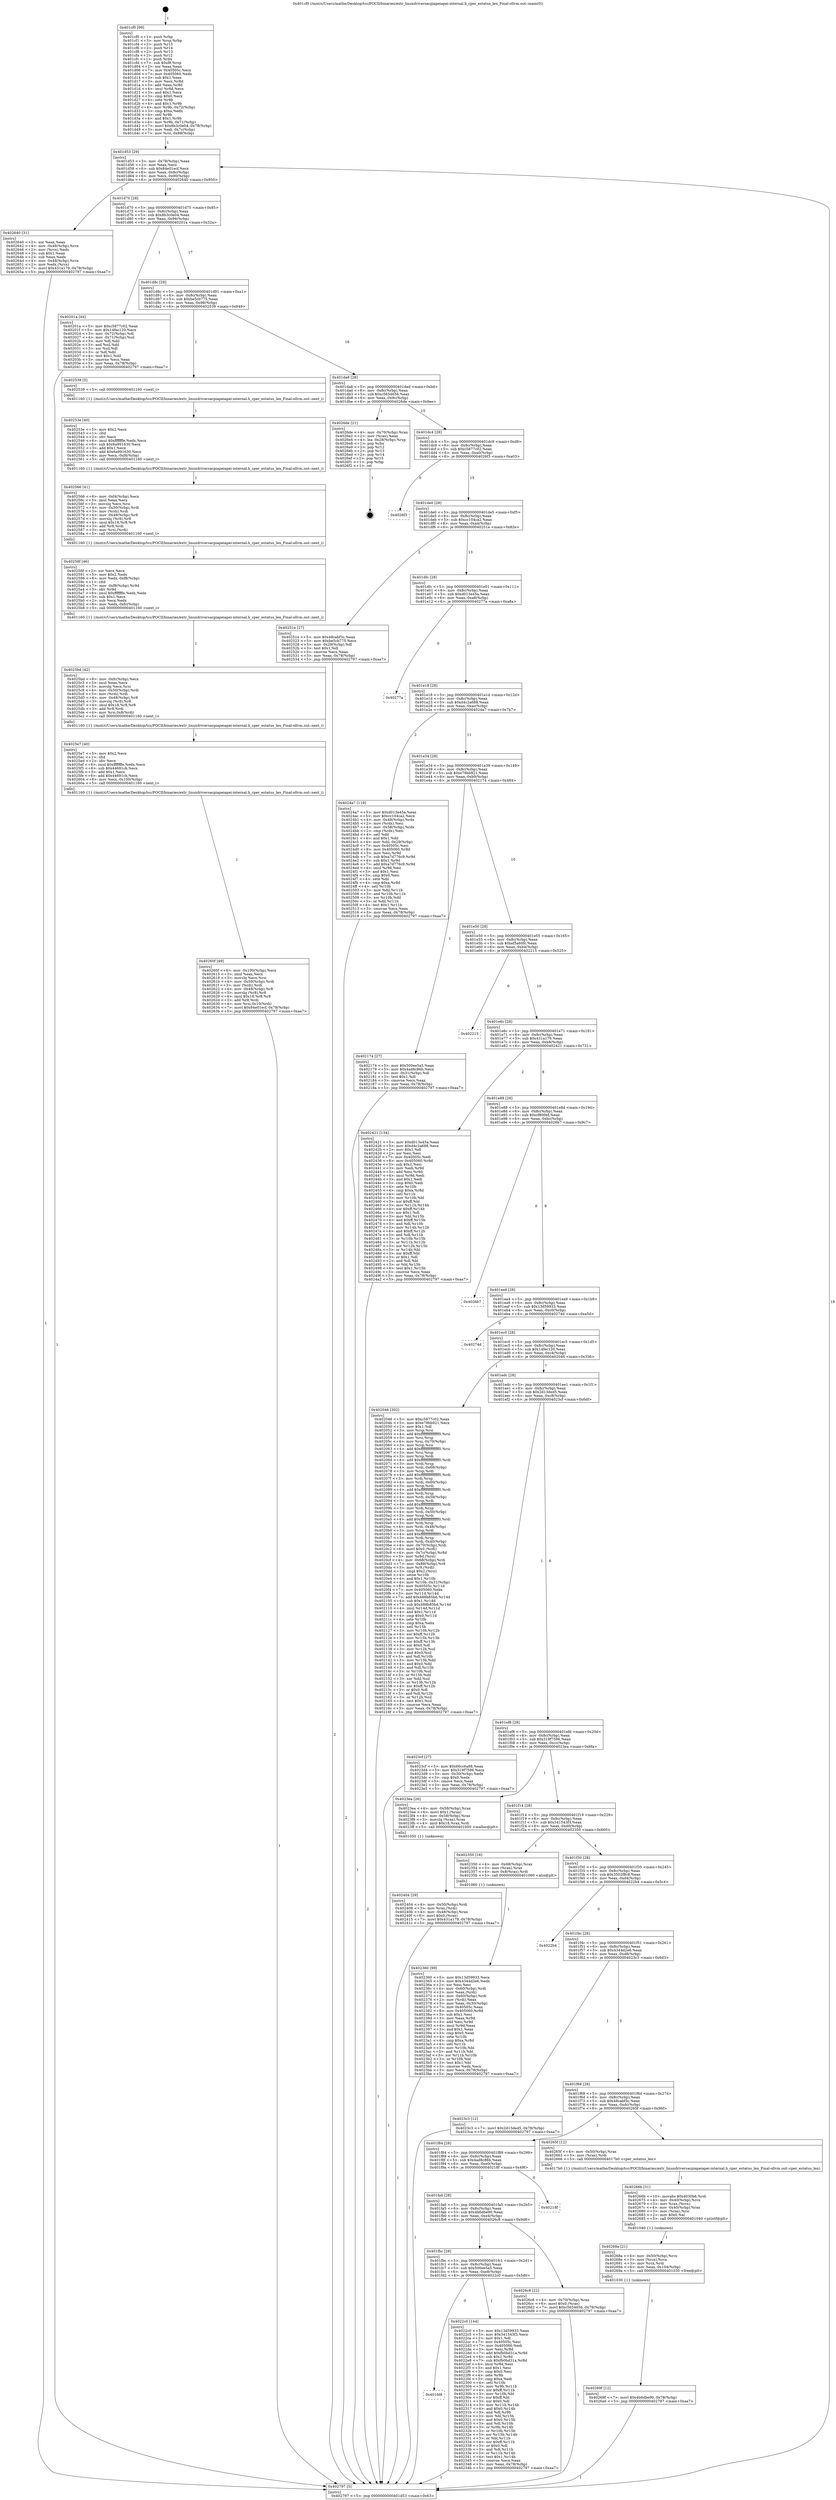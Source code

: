 digraph "0x401cf0" {
  label = "0x401cf0 (/mnt/c/Users/mathe/Desktop/tcc/POCII/binaries/extr_linuxdriversacpiapeiapei-internal.h_cper_estatus_len_Final-ollvm.out::main(0))"
  labelloc = "t"
  node[shape=record]

  Entry [label="",width=0.3,height=0.3,shape=circle,fillcolor=black,style=filled]
  "0x401d53" [label="{
     0x401d53 [29]\l
     | [instrs]\l
     &nbsp;&nbsp;0x401d53 \<+3\>: mov -0x78(%rbp),%eax\l
     &nbsp;&nbsp;0x401d56 \<+2\>: mov %eax,%ecx\l
     &nbsp;&nbsp;0x401d58 \<+6\>: sub $0x84e01ecf,%ecx\l
     &nbsp;&nbsp;0x401d5e \<+6\>: mov %eax,-0x8c(%rbp)\l
     &nbsp;&nbsp;0x401d64 \<+6\>: mov %ecx,-0x90(%rbp)\l
     &nbsp;&nbsp;0x401d6a \<+6\>: je 0000000000402640 \<main+0x950\>\l
  }"]
  "0x402640" [label="{
     0x402640 [31]\l
     | [instrs]\l
     &nbsp;&nbsp;0x402640 \<+2\>: xor %eax,%eax\l
     &nbsp;&nbsp;0x402642 \<+4\>: mov -0x48(%rbp),%rcx\l
     &nbsp;&nbsp;0x402646 \<+2\>: mov (%rcx),%edx\l
     &nbsp;&nbsp;0x402648 \<+3\>: sub $0x1,%eax\l
     &nbsp;&nbsp;0x40264b \<+2\>: sub %eax,%edx\l
     &nbsp;&nbsp;0x40264d \<+4\>: mov -0x48(%rbp),%rcx\l
     &nbsp;&nbsp;0x402651 \<+2\>: mov %edx,(%rcx)\l
     &nbsp;&nbsp;0x402653 \<+7\>: movl $0x431a179,-0x78(%rbp)\l
     &nbsp;&nbsp;0x40265a \<+5\>: jmp 0000000000402797 \<main+0xaa7\>\l
  }"]
  "0x401d70" [label="{
     0x401d70 [28]\l
     | [instrs]\l
     &nbsp;&nbsp;0x401d70 \<+5\>: jmp 0000000000401d75 \<main+0x85\>\l
     &nbsp;&nbsp;0x401d75 \<+6\>: mov -0x8c(%rbp),%eax\l
     &nbsp;&nbsp;0x401d7b \<+5\>: sub $0x8b3c0e04,%eax\l
     &nbsp;&nbsp;0x401d80 \<+6\>: mov %eax,-0x94(%rbp)\l
     &nbsp;&nbsp;0x401d86 \<+6\>: je 000000000040201a \<main+0x32a\>\l
  }"]
  Exit [label="",width=0.3,height=0.3,shape=circle,fillcolor=black,style=filled,peripheries=2]
  "0x40201a" [label="{
     0x40201a [44]\l
     | [instrs]\l
     &nbsp;&nbsp;0x40201a \<+5\>: mov $0xc5877c02,%eax\l
     &nbsp;&nbsp;0x40201f \<+5\>: mov $0x14fec120,%ecx\l
     &nbsp;&nbsp;0x402024 \<+3\>: mov -0x72(%rbp),%dl\l
     &nbsp;&nbsp;0x402027 \<+4\>: mov -0x71(%rbp),%sil\l
     &nbsp;&nbsp;0x40202b \<+3\>: mov %dl,%dil\l
     &nbsp;&nbsp;0x40202e \<+3\>: and %sil,%dil\l
     &nbsp;&nbsp;0x402031 \<+3\>: xor %sil,%dl\l
     &nbsp;&nbsp;0x402034 \<+3\>: or %dl,%dil\l
     &nbsp;&nbsp;0x402037 \<+4\>: test $0x1,%dil\l
     &nbsp;&nbsp;0x40203b \<+3\>: cmovne %ecx,%eax\l
     &nbsp;&nbsp;0x40203e \<+3\>: mov %eax,-0x78(%rbp)\l
     &nbsp;&nbsp;0x402041 \<+5\>: jmp 0000000000402797 \<main+0xaa7\>\l
  }"]
  "0x401d8c" [label="{
     0x401d8c [28]\l
     | [instrs]\l
     &nbsp;&nbsp;0x401d8c \<+5\>: jmp 0000000000401d91 \<main+0xa1\>\l
     &nbsp;&nbsp;0x401d91 \<+6\>: mov -0x8c(%rbp),%eax\l
     &nbsp;&nbsp;0x401d97 \<+5\>: sub $0xbe5cb775,%eax\l
     &nbsp;&nbsp;0x401d9c \<+6\>: mov %eax,-0x98(%rbp)\l
     &nbsp;&nbsp;0x401da2 \<+6\>: je 0000000000402539 \<main+0x849\>\l
  }"]
  "0x402797" [label="{
     0x402797 [5]\l
     | [instrs]\l
     &nbsp;&nbsp;0x402797 \<+5\>: jmp 0000000000401d53 \<main+0x63\>\l
  }"]
  "0x401cf0" [label="{
     0x401cf0 [99]\l
     | [instrs]\l
     &nbsp;&nbsp;0x401cf0 \<+1\>: push %rbp\l
     &nbsp;&nbsp;0x401cf1 \<+3\>: mov %rsp,%rbp\l
     &nbsp;&nbsp;0x401cf4 \<+2\>: push %r15\l
     &nbsp;&nbsp;0x401cf6 \<+2\>: push %r14\l
     &nbsp;&nbsp;0x401cf8 \<+2\>: push %r13\l
     &nbsp;&nbsp;0x401cfa \<+2\>: push %r12\l
     &nbsp;&nbsp;0x401cfc \<+1\>: push %rbx\l
     &nbsp;&nbsp;0x401cfd \<+7\>: sub $0xf8,%rsp\l
     &nbsp;&nbsp;0x401d04 \<+2\>: xor %eax,%eax\l
     &nbsp;&nbsp;0x401d06 \<+7\>: mov 0x40505c,%ecx\l
     &nbsp;&nbsp;0x401d0d \<+7\>: mov 0x405060,%edx\l
     &nbsp;&nbsp;0x401d14 \<+3\>: sub $0x1,%eax\l
     &nbsp;&nbsp;0x401d17 \<+3\>: mov %ecx,%r8d\l
     &nbsp;&nbsp;0x401d1a \<+3\>: add %eax,%r8d\l
     &nbsp;&nbsp;0x401d1d \<+4\>: imul %r8d,%ecx\l
     &nbsp;&nbsp;0x401d21 \<+3\>: and $0x1,%ecx\l
     &nbsp;&nbsp;0x401d24 \<+3\>: cmp $0x0,%ecx\l
     &nbsp;&nbsp;0x401d27 \<+4\>: sete %r9b\l
     &nbsp;&nbsp;0x401d2b \<+4\>: and $0x1,%r9b\l
     &nbsp;&nbsp;0x401d2f \<+4\>: mov %r9b,-0x72(%rbp)\l
     &nbsp;&nbsp;0x401d33 \<+3\>: cmp $0xa,%edx\l
     &nbsp;&nbsp;0x401d36 \<+4\>: setl %r9b\l
     &nbsp;&nbsp;0x401d3a \<+4\>: and $0x1,%r9b\l
     &nbsp;&nbsp;0x401d3e \<+4\>: mov %r9b,-0x71(%rbp)\l
     &nbsp;&nbsp;0x401d42 \<+7\>: movl $0x8b3c0e04,-0x78(%rbp)\l
     &nbsp;&nbsp;0x401d49 \<+3\>: mov %edi,-0x7c(%rbp)\l
     &nbsp;&nbsp;0x401d4c \<+7\>: mov %rsi,-0x88(%rbp)\l
  }"]
  "0x40269f" [label="{
     0x40269f [12]\l
     | [instrs]\l
     &nbsp;&nbsp;0x40269f \<+7\>: movl $0x4b6dbe90,-0x78(%rbp)\l
     &nbsp;&nbsp;0x4026a6 \<+5\>: jmp 0000000000402797 \<main+0xaa7\>\l
  }"]
  "0x402539" [label="{
     0x402539 [5]\l
     | [instrs]\l
     &nbsp;&nbsp;0x402539 \<+5\>: call 0000000000401160 \<next_i\>\l
     | [calls]\l
     &nbsp;&nbsp;0x401160 \{1\} (/mnt/c/Users/mathe/Desktop/tcc/POCII/binaries/extr_linuxdriversacpiapeiapei-internal.h_cper_estatus_len_Final-ollvm.out::next_i)\l
  }"]
  "0x401da8" [label="{
     0x401da8 [28]\l
     | [instrs]\l
     &nbsp;&nbsp;0x401da8 \<+5\>: jmp 0000000000401dad \<main+0xbd\>\l
     &nbsp;&nbsp;0x401dad \<+6\>: mov -0x8c(%rbp),%eax\l
     &nbsp;&nbsp;0x401db3 \<+5\>: sub $0xc5654656,%eax\l
     &nbsp;&nbsp;0x401db8 \<+6\>: mov %eax,-0x9c(%rbp)\l
     &nbsp;&nbsp;0x401dbe \<+6\>: je 00000000004026de \<main+0x9ee\>\l
  }"]
  "0x40268a" [label="{
     0x40268a [21]\l
     | [instrs]\l
     &nbsp;&nbsp;0x40268a \<+4\>: mov -0x50(%rbp),%rcx\l
     &nbsp;&nbsp;0x40268e \<+3\>: mov (%rcx),%rcx\l
     &nbsp;&nbsp;0x402691 \<+3\>: mov %rcx,%rdi\l
     &nbsp;&nbsp;0x402694 \<+6\>: mov %eax,-0x104(%rbp)\l
     &nbsp;&nbsp;0x40269a \<+5\>: call 0000000000401030 \<free@plt\>\l
     | [calls]\l
     &nbsp;&nbsp;0x401030 \{1\} (unknown)\l
  }"]
  "0x4026de" [label="{
     0x4026de [21]\l
     | [instrs]\l
     &nbsp;&nbsp;0x4026de \<+4\>: mov -0x70(%rbp),%rax\l
     &nbsp;&nbsp;0x4026e2 \<+2\>: mov (%rax),%eax\l
     &nbsp;&nbsp;0x4026e4 \<+4\>: lea -0x28(%rbp),%rsp\l
     &nbsp;&nbsp;0x4026e8 \<+1\>: pop %rbx\l
     &nbsp;&nbsp;0x4026e9 \<+2\>: pop %r12\l
     &nbsp;&nbsp;0x4026eb \<+2\>: pop %r13\l
     &nbsp;&nbsp;0x4026ed \<+2\>: pop %r14\l
     &nbsp;&nbsp;0x4026ef \<+2\>: pop %r15\l
     &nbsp;&nbsp;0x4026f1 \<+1\>: pop %rbp\l
     &nbsp;&nbsp;0x4026f2 \<+1\>: ret\l
  }"]
  "0x401dc4" [label="{
     0x401dc4 [28]\l
     | [instrs]\l
     &nbsp;&nbsp;0x401dc4 \<+5\>: jmp 0000000000401dc9 \<main+0xd9\>\l
     &nbsp;&nbsp;0x401dc9 \<+6\>: mov -0x8c(%rbp),%eax\l
     &nbsp;&nbsp;0x401dcf \<+5\>: sub $0xc5877c02,%eax\l
     &nbsp;&nbsp;0x401dd4 \<+6\>: mov %eax,-0xa0(%rbp)\l
     &nbsp;&nbsp;0x401dda \<+6\>: je 00000000004026f3 \<main+0xa03\>\l
  }"]
  "0x40266b" [label="{
     0x40266b [31]\l
     | [instrs]\l
     &nbsp;&nbsp;0x40266b \<+10\>: movabs $0x4030b6,%rdi\l
     &nbsp;&nbsp;0x402675 \<+4\>: mov -0x40(%rbp),%rcx\l
     &nbsp;&nbsp;0x402679 \<+3\>: mov %rax,(%rcx)\l
     &nbsp;&nbsp;0x40267c \<+4\>: mov -0x40(%rbp),%rax\l
     &nbsp;&nbsp;0x402680 \<+3\>: mov (%rax),%rsi\l
     &nbsp;&nbsp;0x402683 \<+2\>: mov $0x0,%al\l
     &nbsp;&nbsp;0x402685 \<+5\>: call 0000000000401040 \<printf@plt\>\l
     | [calls]\l
     &nbsp;&nbsp;0x401040 \{1\} (unknown)\l
  }"]
  "0x4026f3" [label="{
     0x4026f3\l
  }", style=dashed]
  "0x401de0" [label="{
     0x401de0 [28]\l
     | [instrs]\l
     &nbsp;&nbsp;0x401de0 \<+5\>: jmp 0000000000401de5 \<main+0xf5\>\l
     &nbsp;&nbsp;0x401de5 \<+6\>: mov -0x8c(%rbp),%eax\l
     &nbsp;&nbsp;0x401deb \<+5\>: sub $0xcc104ca2,%eax\l
     &nbsp;&nbsp;0x401df0 \<+6\>: mov %eax,-0xa4(%rbp)\l
     &nbsp;&nbsp;0x401df6 \<+6\>: je 000000000040251e \<main+0x82e\>\l
  }"]
  "0x40260f" [label="{
     0x40260f [49]\l
     | [instrs]\l
     &nbsp;&nbsp;0x40260f \<+6\>: mov -0x100(%rbp),%ecx\l
     &nbsp;&nbsp;0x402615 \<+3\>: imul %eax,%ecx\l
     &nbsp;&nbsp;0x402618 \<+3\>: movslq %ecx,%rsi\l
     &nbsp;&nbsp;0x40261b \<+4\>: mov -0x50(%rbp),%rdi\l
     &nbsp;&nbsp;0x40261f \<+3\>: mov (%rdi),%rdi\l
     &nbsp;&nbsp;0x402622 \<+4\>: mov -0x48(%rbp),%r8\l
     &nbsp;&nbsp;0x402626 \<+3\>: movslq (%r8),%r8\l
     &nbsp;&nbsp;0x402629 \<+4\>: imul $0x18,%r8,%r8\l
     &nbsp;&nbsp;0x40262d \<+3\>: add %r8,%rdi\l
     &nbsp;&nbsp;0x402630 \<+4\>: mov %rsi,0x10(%rdi)\l
     &nbsp;&nbsp;0x402634 \<+7\>: movl $0x84e01ecf,-0x78(%rbp)\l
     &nbsp;&nbsp;0x40263b \<+5\>: jmp 0000000000402797 \<main+0xaa7\>\l
  }"]
  "0x40251e" [label="{
     0x40251e [27]\l
     | [instrs]\l
     &nbsp;&nbsp;0x40251e \<+5\>: mov $0x48cabf3c,%eax\l
     &nbsp;&nbsp;0x402523 \<+5\>: mov $0xbe5cb775,%ecx\l
     &nbsp;&nbsp;0x402528 \<+3\>: mov -0x29(%rbp),%dl\l
     &nbsp;&nbsp;0x40252b \<+3\>: test $0x1,%dl\l
     &nbsp;&nbsp;0x40252e \<+3\>: cmovne %ecx,%eax\l
     &nbsp;&nbsp;0x402531 \<+3\>: mov %eax,-0x78(%rbp)\l
     &nbsp;&nbsp;0x402534 \<+5\>: jmp 0000000000402797 \<main+0xaa7\>\l
  }"]
  "0x401dfc" [label="{
     0x401dfc [28]\l
     | [instrs]\l
     &nbsp;&nbsp;0x401dfc \<+5\>: jmp 0000000000401e01 \<main+0x111\>\l
     &nbsp;&nbsp;0x401e01 \<+6\>: mov -0x8c(%rbp),%eax\l
     &nbsp;&nbsp;0x401e07 \<+5\>: sub $0xd013e45a,%eax\l
     &nbsp;&nbsp;0x401e0c \<+6\>: mov %eax,-0xa8(%rbp)\l
     &nbsp;&nbsp;0x401e12 \<+6\>: je 000000000040277a \<main+0xa8a\>\l
  }"]
  "0x4025e7" [label="{
     0x4025e7 [40]\l
     | [instrs]\l
     &nbsp;&nbsp;0x4025e7 \<+5\>: mov $0x2,%ecx\l
     &nbsp;&nbsp;0x4025ec \<+1\>: cltd\l
     &nbsp;&nbsp;0x4025ed \<+2\>: idiv %ecx\l
     &nbsp;&nbsp;0x4025ef \<+6\>: imul $0xfffffffe,%edx,%ecx\l
     &nbsp;&nbsp;0x4025f5 \<+6\>: sub $0x44691cb,%ecx\l
     &nbsp;&nbsp;0x4025fb \<+3\>: add $0x1,%ecx\l
     &nbsp;&nbsp;0x4025fe \<+6\>: add $0x44691cb,%ecx\l
     &nbsp;&nbsp;0x402604 \<+6\>: mov %ecx,-0x100(%rbp)\l
     &nbsp;&nbsp;0x40260a \<+5\>: call 0000000000401160 \<next_i\>\l
     | [calls]\l
     &nbsp;&nbsp;0x401160 \{1\} (/mnt/c/Users/mathe/Desktop/tcc/POCII/binaries/extr_linuxdriversacpiapeiapei-internal.h_cper_estatus_len_Final-ollvm.out::next_i)\l
  }"]
  "0x40277a" [label="{
     0x40277a\l
  }", style=dashed]
  "0x401e18" [label="{
     0x401e18 [28]\l
     | [instrs]\l
     &nbsp;&nbsp;0x401e18 \<+5\>: jmp 0000000000401e1d \<main+0x12d\>\l
     &nbsp;&nbsp;0x401e1d \<+6\>: mov -0x8c(%rbp),%eax\l
     &nbsp;&nbsp;0x401e23 \<+5\>: sub $0xd4c2a688,%eax\l
     &nbsp;&nbsp;0x401e28 \<+6\>: mov %eax,-0xac(%rbp)\l
     &nbsp;&nbsp;0x401e2e \<+6\>: je 00000000004024a7 \<main+0x7b7\>\l
  }"]
  "0x4025bd" [label="{
     0x4025bd [42]\l
     | [instrs]\l
     &nbsp;&nbsp;0x4025bd \<+6\>: mov -0xfc(%rbp),%ecx\l
     &nbsp;&nbsp;0x4025c3 \<+3\>: imul %eax,%ecx\l
     &nbsp;&nbsp;0x4025c6 \<+3\>: movslq %ecx,%rsi\l
     &nbsp;&nbsp;0x4025c9 \<+4\>: mov -0x50(%rbp),%rdi\l
     &nbsp;&nbsp;0x4025cd \<+3\>: mov (%rdi),%rdi\l
     &nbsp;&nbsp;0x4025d0 \<+4\>: mov -0x48(%rbp),%r8\l
     &nbsp;&nbsp;0x4025d4 \<+3\>: movslq (%r8),%r8\l
     &nbsp;&nbsp;0x4025d7 \<+4\>: imul $0x18,%r8,%r8\l
     &nbsp;&nbsp;0x4025db \<+3\>: add %r8,%rdi\l
     &nbsp;&nbsp;0x4025de \<+4\>: mov %rsi,0x8(%rdi)\l
     &nbsp;&nbsp;0x4025e2 \<+5\>: call 0000000000401160 \<next_i\>\l
     | [calls]\l
     &nbsp;&nbsp;0x401160 \{1\} (/mnt/c/Users/mathe/Desktop/tcc/POCII/binaries/extr_linuxdriversacpiapeiapei-internal.h_cper_estatus_len_Final-ollvm.out::next_i)\l
  }"]
  "0x4024a7" [label="{
     0x4024a7 [119]\l
     | [instrs]\l
     &nbsp;&nbsp;0x4024a7 \<+5\>: mov $0xd013e45a,%eax\l
     &nbsp;&nbsp;0x4024ac \<+5\>: mov $0xcc104ca2,%ecx\l
     &nbsp;&nbsp;0x4024b1 \<+4\>: mov -0x48(%rbp),%rdx\l
     &nbsp;&nbsp;0x4024b5 \<+2\>: mov (%rdx),%esi\l
     &nbsp;&nbsp;0x4024b7 \<+4\>: mov -0x58(%rbp),%rdx\l
     &nbsp;&nbsp;0x4024bb \<+2\>: cmp (%rdx),%esi\l
     &nbsp;&nbsp;0x4024bd \<+4\>: setl %dil\l
     &nbsp;&nbsp;0x4024c1 \<+4\>: and $0x1,%dil\l
     &nbsp;&nbsp;0x4024c5 \<+4\>: mov %dil,-0x29(%rbp)\l
     &nbsp;&nbsp;0x4024c9 \<+7\>: mov 0x40505c,%esi\l
     &nbsp;&nbsp;0x4024d0 \<+8\>: mov 0x405060,%r8d\l
     &nbsp;&nbsp;0x4024d8 \<+3\>: mov %esi,%r9d\l
     &nbsp;&nbsp;0x4024db \<+7\>: sub $0xa7d776c9,%r9d\l
     &nbsp;&nbsp;0x4024e2 \<+4\>: sub $0x1,%r9d\l
     &nbsp;&nbsp;0x4024e6 \<+7\>: add $0xa7d776c9,%r9d\l
     &nbsp;&nbsp;0x4024ed \<+4\>: imul %r9d,%esi\l
     &nbsp;&nbsp;0x4024f1 \<+3\>: and $0x1,%esi\l
     &nbsp;&nbsp;0x4024f4 \<+3\>: cmp $0x0,%esi\l
     &nbsp;&nbsp;0x4024f7 \<+4\>: sete %dil\l
     &nbsp;&nbsp;0x4024fb \<+4\>: cmp $0xa,%r8d\l
     &nbsp;&nbsp;0x4024ff \<+4\>: setl %r10b\l
     &nbsp;&nbsp;0x402503 \<+3\>: mov %dil,%r11b\l
     &nbsp;&nbsp;0x402506 \<+3\>: and %r10b,%r11b\l
     &nbsp;&nbsp;0x402509 \<+3\>: xor %r10b,%dil\l
     &nbsp;&nbsp;0x40250c \<+3\>: or %dil,%r11b\l
     &nbsp;&nbsp;0x40250f \<+4\>: test $0x1,%r11b\l
     &nbsp;&nbsp;0x402513 \<+3\>: cmovne %ecx,%eax\l
     &nbsp;&nbsp;0x402516 \<+3\>: mov %eax,-0x78(%rbp)\l
     &nbsp;&nbsp;0x402519 \<+5\>: jmp 0000000000402797 \<main+0xaa7\>\l
  }"]
  "0x401e34" [label="{
     0x401e34 [28]\l
     | [instrs]\l
     &nbsp;&nbsp;0x401e34 \<+5\>: jmp 0000000000401e39 \<main+0x149\>\l
     &nbsp;&nbsp;0x401e39 \<+6\>: mov -0x8c(%rbp),%eax\l
     &nbsp;&nbsp;0x401e3f \<+5\>: sub $0xe79bb921,%eax\l
     &nbsp;&nbsp;0x401e44 \<+6\>: mov %eax,-0xb0(%rbp)\l
     &nbsp;&nbsp;0x401e4a \<+6\>: je 0000000000402174 \<main+0x484\>\l
  }"]
  "0x40258f" [label="{
     0x40258f [46]\l
     | [instrs]\l
     &nbsp;&nbsp;0x40258f \<+2\>: xor %ecx,%ecx\l
     &nbsp;&nbsp;0x402591 \<+5\>: mov $0x2,%edx\l
     &nbsp;&nbsp;0x402596 \<+6\>: mov %edx,-0xf8(%rbp)\l
     &nbsp;&nbsp;0x40259c \<+1\>: cltd\l
     &nbsp;&nbsp;0x40259d \<+7\>: mov -0xf8(%rbp),%r9d\l
     &nbsp;&nbsp;0x4025a4 \<+3\>: idiv %r9d\l
     &nbsp;&nbsp;0x4025a7 \<+6\>: imul $0xfffffffe,%edx,%edx\l
     &nbsp;&nbsp;0x4025ad \<+3\>: sub $0x1,%ecx\l
     &nbsp;&nbsp;0x4025b0 \<+2\>: sub %ecx,%edx\l
     &nbsp;&nbsp;0x4025b2 \<+6\>: mov %edx,-0xfc(%rbp)\l
     &nbsp;&nbsp;0x4025b8 \<+5\>: call 0000000000401160 \<next_i\>\l
     | [calls]\l
     &nbsp;&nbsp;0x401160 \{1\} (/mnt/c/Users/mathe/Desktop/tcc/POCII/binaries/extr_linuxdriversacpiapeiapei-internal.h_cper_estatus_len_Final-ollvm.out::next_i)\l
  }"]
  "0x402174" [label="{
     0x402174 [27]\l
     | [instrs]\l
     &nbsp;&nbsp;0x402174 \<+5\>: mov $0x500ee5a5,%eax\l
     &nbsp;&nbsp;0x402179 \<+5\>: mov $0x4ad8c86b,%ecx\l
     &nbsp;&nbsp;0x40217e \<+3\>: mov -0x31(%rbp),%dl\l
     &nbsp;&nbsp;0x402181 \<+3\>: test $0x1,%dl\l
     &nbsp;&nbsp;0x402184 \<+3\>: cmovne %ecx,%eax\l
     &nbsp;&nbsp;0x402187 \<+3\>: mov %eax,-0x78(%rbp)\l
     &nbsp;&nbsp;0x40218a \<+5\>: jmp 0000000000402797 \<main+0xaa7\>\l
  }"]
  "0x401e50" [label="{
     0x401e50 [28]\l
     | [instrs]\l
     &nbsp;&nbsp;0x401e50 \<+5\>: jmp 0000000000401e55 \<main+0x165\>\l
     &nbsp;&nbsp;0x401e55 \<+6\>: mov -0x8c(%rbp),%eax\l
     &nbsp;&nbsp;0x401e5b \<+5\>: sub $0xef5a60fc,%eax\l
     &nbsp;&nbsp;0x401e60 \<+6\>: mov %eax,-0xb4(%rbp)\l
     &nbsp;&nbsp;0x401e66 \<+6\>: je 0000000000402215 \<main+0x525\>\l
  }"]
  "0x402566" [label="{
     0x402566 [41]\l
     | [instrs]\l
     &nbsp;&nbsp;0x402566 \<+6\>: mov -0xf4(%rbp),%ecx\l
     &nbsp;&nbsp;0x40256c \<+3\>: imul %eax,%ecx\l
     &nbsp;&nbsp;0x40256f \<+3\>: movslq %ecx,%rsi\l
     &nbsp;&nbsp;0x402572 \<+4\>: mov -0x50(%rbp),%rdi\l
     &nbsp;&nbsp;0x402576 \<+3\>: mov (%rdi),%rdi\l
     &nbsp;&nbsp;0x402579 \<+4\>: mov -0x48(%rbp),%r8\l
     &nbsp;&nbsp;0x40257d \<+3\>: movslq (%r8),%r8\l
     &nbsp;&nbsp;0x402580 \<+4\>: imul $0x18,%r8,%r8\l
     &nbsp;&nbsp;0x402584 \<+3\>: add %r8,%rdi\l
     &nbsp;&nbsp;0x402587 \<+3\>: mov %rsi,(%rdi)\l
     &nbsp;&nbsp;0x40258a \<+5\>: call 0000000000401160 \<next_i\>\l
     | [calls]\l
     &nbsp;&nbsp;0x401160 \{1\} (/mnt/c/Users/mathe/Desktop/tcc/POCII/binaries/extr_linuxdriversacpiapeiapei-internal.h_cper_estatus_len_Final-ollvm.out::next_i)\l
  }"]
  "0x402215" [label="{
     0x402215\l
  }", style=dashed]
  "0x401e6c" [label="{
     0x401e6c [28]\l
     | [instrs]\l
     &nbsp;&nbsp;0x401e6c \<+5\>: jmp 0000000000401e71 \<main+0x181\>\l
     &nbsp;&nbsp;0x401e71 \<+6\>: mov -0x8c(%rbp),%eax\l
     &nbsp;&nbsp;0x401e77 \<+5\>: sub $0x431a179,%eax\l
     &nbsp;&nbsp;0x401e7c \<+6\>: mov %eax,-0xb8(%rbp)\l
     &nbsp;&nbsp;0x401e82 \<+6\>: je 0000000000402421 \<main+0x731\>\l
  }"]
  "0x40253e" [label="{
     0x40253e [40]\l
     | [instrs]\l
     &nbsp;&nbsp;0x40253e \<+5\>: mov $0x2,%ecx\l
     &nbsp;&nbsp;0x402543 \<+1\>: cltd\l
     &nbsp;&nbsp;0x402544 \<+2\>: idiv %ecx\l
     &nbsp;&nbsp;0x402546 \<+6\>: imul $0xfffffffe,%edx,%ecx\l
     &nbsp;&nbsp;0x40254c \<+6\>: sub $0x6a991630,%ecx\l
     &nbsp;&nbsp;0x402552 \<+3\>: add $0x1,%ecx\l
     &nbsp;&nbsp;0x402555 \<+6\>: add $0x6a991630,%ecx\l
     &nbsp;&nbsp;0x40255b \<+6\>: mov %ecx,-0xf4(%rbp)\l
     &nbsp;&nbsp;0x402561 \<+5\>: call 0000000000401160 \<next_i\>\l
     | [calls]\l
     &nbsp;&nbsp;0x401160 \{1\} (/mnt/c/Users/mathe/Desktop/tcc/POCII/binaries/extr_linuxdriversacpiapeiapei-internal.h_cper_estatus_len_Final-ollvm.out::next_i)\l
  }"]
  "0x402421" [label="{
     0x402421 [134]\l
     | [instrs]\l
     &nbsp;&nbsp;0x402421 \<+5\>: mov $0xd013e45a,%eax\l
     &nbsp;&nbsp;0x402426 \<+5\>: mov $0xd4c2a688,%ecx\l
     &nbsp;&nbsp;0x40242b \<+2\>: mov $0x1,%dl\l
     &nbsp;&nbsp;0x40242d \<+2\>: xor %esi,%esi\l
     &nbsp;&nbsp;0x40242f \<+7\>: mov 0x40505c,%edi\l
     &nbsp;&nbsp;0x402436 \<+8\>: mov 0x405060,%r8d\l
     &nbsp;&nbsp;0x40243e \<+3\>: sub $0x1,%esi\l
     &nbsp;&nbsp;0x402441 \<+3\>: mov %edi,%r9d\l
     &nbsp;&nbsp;0x402444 \<+3\>: add %esi,%r9d\l
     &nbsp;&nbsp;0x402447 \<+4\>: imul %r9d,%edi\l
     &nbsp;&nbsp;0x40244b \<+3\>: and $0x1,%edi\l
     &nbsp;&nbsp;0x40244e \<+3\>: cmp $0x0,%edi\l
     &nbsp;&nbsp;0x402451 \<+4\>: sete %r10b\l
     &nbsp;&nbsp;0x402455 \<+4\>: cmp $0xa,%r8d\l
     &nbsp;&nbsp;0x402459 \<+4\>: setl %r11b\l
     &nbsp;&nbsp;0x40245d \<+3\>: mov %r10b,%bl\l
     &nbsp;&nbsp;0x402460 \<+3\>: xor $0xff,%bl\l
     &nbsp;&nbsp;0x402463 \<+3\>: mov %r11b,%r14b\l
     &nbsp;&nbsp;0x402466 \<+4\>: xor $0xff,%r14b\l
     &nbsp;&nbsp;0x40246a \<+3\>: xor $0x1,%dl\l
     &nbsp;&nbsp;0x40246d \<+3\>: mov %bl,%r15b\l
     &nbsp;&nbsp;0x402470 \<+4\>: and $0xff,%r15b\l
     &nbsp;&nbsp;0x402474 \<+3\>: and %dl,%r10b\l
     &nbsp;&nbsp;0x402477 \<+3\>: mov %r14b,%r12b\l
     &nbsp;&nbsp;0x40247a \<+4\>: and $0xff,%r12b\l
     &nbsp;&nbsp;0x40247e \<+3\>: and %dl,%r11b\l
     &nbsp;&nbsp;0x402481 \<+3\>: or %r10b,%r15b\l
     &nbsp;&nbsp;0x402484 \<+3\>: or %r11b,%r12b\l
     &nbsp;&nbsp;0x402487 \<+3\>: xor %r12b,%r15b\l
     &nbsp;&nbsp;0x40248a \<+3\>: or %r14b,%bl\l
     &nbsp;&nbsp;0x40248d \<+3\>: xor $0xff,%bl\l
     &nbsp;&nbsp;0x402490 \<+3\>: or $0x1,%dl\l
     &nbsp;&nbsp;0x402493 \<+2\>: and %dl,%bl\l
     &nbsp;&nbsp;0x402495 \<+3\>: or %bl,%r15b\l
     &nbsp;&nbsp;0x402498 \<+4\>: test $0x1,%r15b\l
     &nbsp;&nbsp;0x40249c \<+3\>: cmovne %ecx,%eax\l
     &nbsp;&nbsp;0x40249f \<+3\>: mov %eax,-0x78(%rbp)\l
     &nbsp;&nbsp;0x4024a2 \<+5\>: jmp 0000000000402797 \<main+0xaa7\>\l
  }"]
  "0x401e88" [label="{
     0x401e88 [28]\l
     | [instrs]\l
     &nbsp;&nbsp;0x401e88 \<+5\>: jmp 0000000000401e8d \<main+0x19d\>\l
     &nbsp;&nbsp;0x401e8d \<+6\>: mov -0x8c(%rbp),%eax\l
     &nbsp;&nbsp;0x401e93 \<+5\>: sub $0xcf80f4d,%eax\l
     &nbsp;&nbsp;0x401e98 \<+6\>: mov %eax,-0xbc(%rbp)\l
     &nbsp;&nbsp;0x401e9e \<+6\>: je 00000000004026b7 \<main+0x9c7\>\l
  }"]
  "0x402404" [label="{
     0x402404 [29]\l
     | [instrs]\l
     &nbsp;&nbsp;0x402404 \<+4\>: mov -0x50(%rbp),%rdi\l
     &nbsp;&nbsp;0x402408 \<+3\>: mov %rax,(%rdi)\l
     &nbsp;&nbsp;0x40240b \<+4\>: mov -0x48(%rbp),%rax\l
     &nbsp;&nbsp;0x40240f \<+6\>: movl $0x0,(%rax)\l
     &nbsp;&nbsp;0x402415 \<+7\>: movl $0x431a179,-0x78(%rbp)\l
     &nbsp;&nbsp;0x40241c \<+5\>: jmp 0000000000402797 \<main+0xaa7\>\l
  }"]
  "0x4026b7" [label="{
     0x4026b7\l
  }", style=dashed]
  "0x401ea4" [label="{
     0x401ea4 [28]\l
     | [instrs]\l
     &nbsp;&nbsp;0x401ea4 \<+5\>: jmp 0000000000401ea9 \<main+0x1b9\>\l
     &nbsp;&nbsp;0x401ea9 \<+6\>: mov -0x8c(%rbp),%eax\l
     &nbsp;&nbsp;0x401eaf \<+5\>: sub $0x13d59933,%eax\l
     &nbsp;&nbsp;0x401eb4 \<+6\>: mov %eax,-0xc0(%rbp)\l
     &nbsp;&nbsp;0x401eba \<+6\>: je 000000000040274d \<main+0xa5d\>\l
  }"]
  "0x402360" [label="{
     0x402360 [99]\l
     | [instrs]\l
     &nbsp;&nbsp;0x402360 \<+5\>: mov $0x13d59933,%ecx\l
     &nbsp;&nbsp;0x402365 \<+5\>: mov $0x4344d2e6,%edx\l
     &nbsp;&nbsp;0x40236a \<+2\>: xor %esi,%esi\l
     &nbsp;&nbsp;0x40236c \<+4\>: mov -0x60(%rbp),%rdi\l
     &nbsp;&nbsp;0x402370 \<+2\>: mov %eax,(%rdi)\l
     &nbsp;&nbsp;0x402372 \<+4\>: mov -0x60(%rbp),%rdi\l
     &nbsp;&nbsp;0x402376 \<+2\>: mov (%rdi),%eax\l
     &nbsp;&nbsp;0x402378 \<+3\>: mov %eax,-0x30(%rbp)\l
     &nbsp;&nbsp;0x40237b \<+7\>: mov 0x40505c,%eax\l
     &nbsp;&nbsp;0x402382 \<+8\>: mov 0x405060,%r8d\l
     &nbsp;&nbsp;0x40238a \<+3\>: sub $0x1,%esi\l
     &nbsp;&nbsp;0x40238d \<+3\>: mov %eax,%r9d\l
     &nbsp;&nbsp;0x402390 \<+3\>: add %esi,%r9d\l
     &nbsp;&nbsp;0x402393 \<+4\>: imul %r9d,%eax\l
     &nbsp;&nbsp;0x402397 \<+3\>: and $0x1,%eax\l
     &nbsp;&nbsp;0x40239a \<+3\>: cmp $0x0,%eax\l
     &nbsp;&nbsp;0x40239d \<+4\>: sete %r10b\l
     &nbsp;&nbsp;0x4023a1 \<+4\>: cmp $0xa,%r8d\l
     &nbsp;&nbsp;0x4023a5 \<+4\>: setl %r11b\l
     &nbsp;&nbsp;0x4023a9 \<+3\>: mov %r10b,%bl\l
     &nbsp;&nbsp;0x4023ac \<+3\>: and %r11b,%bl\l
     &nbsp;&nbsp;0x4023af \<+3\>: xor %r11b,%r10b\l
     &nbsp;&nbsp;0x4023b2 \<+3\>: or %r10b,%bl\l
     &nbsp;&nbsp;0x4023b5 \<+3\>: test $0x1,%bl\l
     &nbsp;&nbsp;0x4023b8 \<+3\>: cmovne %edx,%ecx\l
     &nbsp;&nbsp;0x4023bb \<+3\>: mov %ecx,-0x78(%rbp)\l
     &nbsp;&nbsp;0x4023be \<+5\>: jmp 0000000000402797 \<main+0xaa7\>\l
  }"]
  "0x40274d" [label="{
     0x40274d\l
  }", style=dashed]
  "0x401ec0" [label="{
     0x401ec0 [28]\l
     | [instrs]\l
     &nbsp;&nbsp;0x401ec0 \<+5\>: jmp 0000000000401ec5 \<main+0x1d5\>\l
     &nbsp;&nbsp;0x401ec5 \<+6\>: mov -0x8c(%rbp),%eax\l
     &nbsp;&nbsp;0x401ecb \<+5\>: sub $0x14fec120,%eax\l
     &nbsp;&nbsp;0x401ed0 \<+6\>: mov %eax,-0xc4(%rbp)\l
     &nbsp;&nbsp;0x401ed6 \<+6\>: je 0000000000402046 \<main+0x356\>\l
  }"]
  "0x401fd8" [label="{
     0x401fd8\l
  }", style=dashed]
  "0x402046" [label="{
     0x402046 [302]\l
     | [instrs]\l
     &nbsp;&nbsp;0x402046 \<+5\>: mov $0xc5877c02,%eax\l
     &nbsp;&nbsp;0x40204b \<+5\>: mov $0xe79bb921,%ecx\l
     &nbsp;&nbsp;0x402050 \<+2\>: mov $0x1,%dl\l
     &nbsp;&nbsp;0x402052 \<+3\>: mov %rsp,%rsi\l
     &nbsp;&nbsp;0x402055 \<+4\>: add $0xfffffffffffffff0,%rsi\l
     &nbsp;&nbsp;0x402059 \<+3\>: mov %rsi,%rsp\l
     &nbsp;&nbsp;0x40205c \<+4\>: mov %rsi,-0x70(%rbp)\l
     &nbsp;&nbsp;0x402060 \<+3\>: mov %rsp,%rsi\l
     &nbsp;&nbsp;0x402063 \<+4\>: add $0xfffffffffffffff0,%rsi\l
     &nbsp;&nbsp;0x402067 \<+3\>: mov %rsi,%rsp\l
     &nbsp;&nbsp;0x40206a \<+3\>: mov %rsp,%rdi\l
     &nbsp;&nbsp;0x40206d \<+4\>: add $0xfffffffffffffff0,%rdi\l
     &nbsp;&nbsp;0x402071 \<+3\>: mov %rdi,%rsp\l
     &nbsp;&nbsp;0x402074 \<+4\>: mov %rdi,-0x68(%rbp)\l
     &nbsp;&nbsp;0x402078 \<+3\>: mov %rsp,%rdi\l
     &nbsp;&nbsp;0x40207b \<+4\>: add $0xfffffffffffffff0,%rdi\l
     &nbsp;&nbsp;0x40207f \<+3\>: mov %rdi,%rsp\l
     &nbsp;&nbsp;0x402082 \<+4\>: mov %rdi,-0x60(%rbp)\l
     &nbsp;&nbsp;0x402086 \<+3\>: mov %rsp,%rdi\l
     &nbsp;&nbsp;0x402089 \<+4\>: add $0xfffffffffffffff0,%rdi\l
     &nbsp;&nbsp;0x40208d \<+3\>: mov %rdi,%rsp\l
     &nbsp;&nbsp;0x402090 \<+4\>: mov %rdi,-0x58(%rbp)\l
     &nbsp;&nbsp;0x402094 \<+3\>: mov %rsp,%rdi\l
     &nbsp;&nbsp;0x402097 \<+4\>: add $0xfffffffffffffff0,%rdi\l
     &nbsp;&nbsp;0x40209b \<+3\>: mov %rdi,%rsp\l
     &nbsp;&nbsp;0x40209e \<+4\>: mov %rdi,-0x50(%rbp)\l
     &nbsp;&nbsp;0x4020a2 \<+3\>: mov %rsp,%rdi\l
     &nbsp;&nbsp;0x4020a5 \<+4\>: add $0xfffffffffffffff0,%rdi\l
     &nbsp;&nbsp;0x4020a9 \<+3\>: mov %rdi,%rsp\l
     &nbsp;&nbsp;0x4020ac \<+4\>: mov %rdi,-0x48(%rbp)\l
     &nbsp;&nbsp;0x4020b0 \<+3\>: mov %rsp,%rdi\l
     &nbsp;&nbsp;0x4020b3 \<+4\>: add $0xfffffffffffffff0,%rdi\l
     &nbsp;&nbsp;0x4020b7 \<+3\>: mov %rdi,%rsp\l
     &nbsp;&nbsp;0x4020ba \<+4\>: mov %rdi,-0x40(%rbp)\l
     &nbsp;&nbsp;0x4020be \<+4\>: mov -0x70(%rbp),%rdi\l
     &nbsp;&nbsp;0x4020c2 \<+6\>: movl $0x0,(%rdi)\l
     &nbsp;&nbsp;0x4020c8 \<+4\>: mov -0x7c(%rbp),%r8d\l
     &nbsp;&nbsp;0x4020cc \<+3\>: mov %r8d,(%rsi)\l
     &nbsp;&nbsp;0x4020cf \<+4\>: mov -0x68(%rbp),%rdi\l
     &nbsp;&nbsp;0x4020d3 \<+7\>: mov -0x88(%rbp),%r9\l
     &nbsp;&nbsp;0x4020da \<+3\>: mov %r9,(%rdi)\l
     &nbsp;&nbsp;0x4020dd \<+3\>: cmpl $0x2,(%rsi)\l
     &nbsp;&nbsp;0x4020e0 \<+4\>: setne %r10b\l
     &nbsp;&nbsp;0x4020e4 \<+4\>: and $0x1,%r10b\l
     &nbsp;&nbsp;0x4020e8 \<+4\>: mov %r10b,-0x31(%rbp)\l
     &nbsp;&nbsp;0x4020ec \<+8\>: mov 0x40505c,%r11d\l
     &nbsp;&nbsp;0x4020f4 \<+7\>: mov 0x405060,%ebx\l
     &nbsp;&nbsp;0x4020fb \<+3\>: mov %r11d,%r14d\l
     &nbsp;&nbsp;0x4020fe \<+7\>: add $0x488b85bd,%r14d\l
     &nbsp;&nbsp;0x402105 \<+4\>: sub $0x1,%r14d\l
     &nbsp;&nbsp;0x402109 \<+7\>: sub $0x488b85bd,%r14d\l
     &nbsp;&nbsp;0x402110 \<+4\>: imul %r14d,%r11d\l
     &nbsp;&nbsp;0x402114 \<+4\>: and $0x1,%r11d\l
     &nbsp;&nbsp;0x402118 \<+4\>: cmp $0x0,%r11d\l
     &nbsp;&nbsp;0x40211c \<+4\>: sete %r10b\l
     &nbsp;&nbsp;0x402120 \<+3\>: cmp $0xa,%ebx\l
     &nbsp;&nbsp;0x402123 \<+4\>: setl %r15b\l
     &nbsp;&nbsp;0x402127 \<+3\>: mov %r10b,%r12b\l
     &nbsp;&nbsp;0x40212a \<+4\>: xor $0xff,%r12b\l
     &nbsp;&nbsp;0x40212e \<+3\>: mov %r15b,%r13b\l
     &nbsp;&nbsp;0x402131 \<+4\>: xor $0xff,%r13b\l
     &nbsp;&nbsp;0x402135 \<+3\>: xor $0x0,%dl\l
     &nbsp;&nbsp;0x402138 \<+3\>: mov %r12b,%sil\l
     &nbsp;&nbsp;0x40213b \<+4\>: and $0x0,%sil\l
     &nbsp;&nbsp;0x40213f \<+3\>: and %dl,%r10b\l
     &nbsp;&nbsp;0x402142 \<+3\>: mov %r13b,%dil\l
     &nbsp;&nbsp;0x402145 \<+4\>: and $0x0,%dil\l
     &nbsp;&nbsp;0x402149 \<+3\>: and %dl,%r15b\l
     &nbsp;&nbsp;0x40214c \<+3\>: or %r10b,%sil\l
     &nbsp;&nbsp;0x40214f \<+3\>: or %r15b,%dil\l
     &nbsp;&nbsp;0x402152 \<+3\>: xor %dil,%sil\l
     &nbsp;&nbsp;0x402155 \<+3\>: or %r13b,%r12b\l
     &nbsp;&nbsp;0x402158 \<+4\>: xor $0xff,%r12b\l
     &nbsp;&nbsp;0x40215c \<+3\>: or $0x0,%dl\l
     &nbsp;&nbsp;0x40215f \<+3\>: and %dl,%r12b\l
     &nbsp;&nbsp;0x402162 \<+3\>: or %r12b,%sil\l
     &nbsp;&nbsp;0x402165 \<+4\>: test $0x1,%sil\l
     &nbsp;&nbsp;0x402169 \<+3\>: cmovne %ecx,%eax\l
     &nbsp;&nbsp;0x40216c \<+3\>: mov %eax,-0x78(%rbp)\l
     &nbsp;&nbsp;0x40216f \<+5\>: jmp 0000000000402797 \<main+0xaa7\>\l
  }"]
  "0x401edc" [label="{
     0x401edc [28]\l
     | [instrs]\l
     &nbsp;&nbsp;0x401edc \<+5\>: jmp 0000000000401ee1 \<main+0x1f1\>\l
     &nbsp;&nbsp;0x401ee1 \<+6\>: mov -0x8c(%rbp),%eax\l
     &nbsp;&nbsp;0x401ee7 \<+5\>: sub $0x2d13ded5,%eax\l
     &nbsp;&nbsp;0x401eec \<+6\>: mov %eax,-0xc8(%rbp)\l
     &nbsp;&nbsp;0x401ef2 \<+6\>: je 00000000004023cf \<main+0x6df\>\l
  }"]
  "0x4022c0" [label="{
     0x4022c0 [144]\l
     | [instrs]\l
     &nbsp;&nbsp;0x4022c0 \<+5\>: mov $0x13d59933,%eax\l
     &nbsp;&nbsp;0x4022c5 \<+5\>: mov $0x341543f3,%ecx\l
     &nbsp;&nbsp;0x4022ca \<+2\>: mov $0x1,%dl\l
     &nbsp;&nbsp;0x4022cc \<+7\>: mov 0x40505c,%esi\l
     &nbsp;&nbsp;0x4022d3 \<+7\>: mov 0x405060,%edi\l
     &nbsp;&nbsp;0x4022da \<+3\>: mov %esi,%r8d\l
     &nbsp;&nbsp;0x4022dd \<+7\>: add $0xfb0bd31a,%r8d\l
     &nbsp;&nbsp;0x4022e4 \<+4\>: sub $0x1,%r8d\l
     &nbsp;&nbsp;0x4022e8 \<+7\>: sub $0xfb0bd31a,%r8d\l
     &nbsp;&nbsp;0x4022ef \<+4\>: imul %r8d,%esi\l
     &nbsp;&nbsp;0x4022f3 \<+3\>: and $0x1,%esi\l
     &nbsp;&nbsp;0x4022f6 \<+3\>: cmp $0x0,%esi\l
     &nbsp;&nbsp;0x4022f9 \<+4\>: sete %r9b\l
     &nbsp;&nbsp;0x4022fd \<+3\>: cmp $0xa,%edi\l
     &nbsp;&nbsp;0x402300 \<+4\>: setl %r10b\l
     &nbsp;&nbsp;0x402304 \<+3\>: mov %r9b,%r11b\l
     &nbsp;&nbsp;0x402307 \<+4\>: xor $0xff,%r11b\l
     &nbsp;&nbsp;0x40230b \<+3\>: mov %r10b,%bl\l
     &nbsp;&nbsp;0x40230e \<+3\>: xor $0xff,%bl\l
     &nbsp;&nbsp;0x402311 \<+3\>: xor $0x0,%dl\l
     &nbsp;&nbsp;0x402314 \<+3\>: mov %r11b,%r14b\l
     &nbsp;&nbsp;0x402317 \<+4\>: and $0x0,%r14b\l
     &nbsp;&nbsp;0x40231b \<+3\>: and %dl,%r9b\l
     &nbsp;&nbsp;0x40231e \<+3\>: mov %bl,%r15b\l
     &nbsp;&nbsp;0x402321 \<+4\>: and $0x0,%r15b\l
     &nbsp;&nbsp;0x402325 \<+3\>: and %dl,%r10b\l
     &nbsp;&nbsp;0x402328 \<+3\>: or %r9b,%r14b\l
     &nbsp;&nbsp;0x40232b \<+3\>: or %r10b,%r15b\l
     &nbsp;&nbsp;0x40232e \<+3\>: xor %r15b,%r14b\l
     &nbsp;&nbsp;0x402331 \<+3\>: or %bl,%r11b\l
     &nbsp;&nbsp;0x402334 \<+4\>: xor $0xff,%r11b\l
     &nbsp;&nbsp;0x402338 \<+3\>: or $0x0,%dl\l
     &nbsp;&nbsp;0x40233b \<+3\>: and %dl,%r11b\l
     &nbsp;&nbsp;0x40233e \<+3\>: or %r11b,%r14b\l
     &nbsp;&nbsp;0x402341 \<+4\>: test $0x1,%r14b\l
     &nbsp;&nbsp;0x402345 \<+3\>: cmovne %ecx,%eax\l
     &nbsp;&nbsp;0x402348 \<+3\>: mov %eax,-0x78(%rbp)\l
     &nbsp;&nbsp;0x40234b \<+5\>: jmp 0000000000402797 \<main+0xaa7\>\l
  }"]
  "0x401fbc" [label="{
     0x401fbc [28]\l
     | [instrs]\l
     &nbsp;&nbsp;0x401fbc \<+5\>: jmp 0000000000401fc1 \<main+0x2d1\>\l
     &nbsp;&nbsp;0x401fc1 \<+6\>: mov -0x8c(%rbp),%eax\l
     &nbsp;&nbsp;0x401fc7 \<+5\>: sub $0x500ee5a5,%eax\l
     &nbsp;&nbsp;0x401fcc \<+6\>: mov %eax,-0xe8(%rbp)\l
     &nbsp;&nbsp;0x401fd2 \<+6\>: je 00000000004022c0 \<main+0x5d0\>\l
  }"]
  "0x4023cf" [label="{
     0x4023cf [27]\l
     | [instrs]\l
     &nbsp;&nbsp;0x4023cf \<+5\>: mov $0x66cc6a88,%eax\l
     &nbsp;&nbsp;0x4023d4 \<+5\>: mov $0x319f7586,%ecx\l
     &nbsp;&nbsp;0x4023d9 \<+3\>: mov -0x30(%rbp),%edx\l
     &nbsp;&nbsp;0x4023dc \<+3\>: cmp $0x0,%edx\l
     &nbsp;&nbsp;0x4023df \<+3\>: cmove %ecx,%eax\l
     &nbsp;&nbsp;0x4023e2 \<+3\>: mov %eax,-0x78(%rbp)\l
     &nbsp;&nbsp;0x4023e5 \<+5\>: jmp 0000000000402797 \<main+0xaa7\>\l
  }"]
  "0x401ef8" [label="{
     0x401ef8 [28]\l
     | [instrs]\l
     &nbsp;&nbsp;0x401ef8 \<+5\>: jmp 0000000000401efd \<main+0x20d\>\l
     &nbsp;&nbsp;0x401efd \<+6\>: mov -0x8c(%rbp),%eax\l
     &nbsp;&nbsp;0x401f03 \<+5\>: sub $0x319f7586,%eax\l
     &nbsp;&nbsp;0x401f08 \<+6\>: mov %eax,-0xcc(%rbp)\l
     &nbsp;&nbsp;0x401f0e \<+6\>: je 00000000004023ea \<main+0x6fa\>\l
  }"]
  "0x4026c8" [label="{
     0x4026c8 [22]\l
     | [instrs]\l
     &nbsp;&nbsp;0x4026c8 \<+4\>: mov -0x70(%rbp),%rax\l
     &nbsp;&nbsp;0x4026cc \<+6\>: movl $0x0,(%rax)\l
     &nbsp;&nbsp;0x4026d2 \<+7\>: movl $0xc5654656,-0x78(%rbp)\l
     &nbsp;&nbsp;0x4026d9 \<+5\>: jmp 0000000000402797 \<main+0xaa7\>\l
  }"]
  "0x4023ea" [label="{
     0x4023ea [26]\l
     | [instrs]\l
     &nbsp;&nbsp;0x4023ea \<+4\>: mov -0x58(%rbp),%rax\l
     &nbsp;&nbsp;0x4023ee \<+6\>: movl $0x1,(%rax)\l
     &nbsp;&nbsp;0x4023f4 \<+4\>: mov -0x58(%rbp),%rax\l
     &nbsp;&nbsp;0x4023f8 \<+3\>: movslq (%rax),%rax\l
     &nbsp;&nbsp;0x4023fb \<+4\>: imul $0x18,%rax,%rdi\l
     &nbsp;&nbsp;0x4023ff \<+5\>: call 0000000000401050 \<malloc@plt\>\l
     | [calls]\l
     &nbsp;&nbsp;0x401050 \{1\} (unknown)\l
  }"]
  "0x401f14" [label="{
     0x401f14 [28]\l
     | [instrs]\l
     &nbsp;&nbsp;0x401f14 \<+5\>: jmp 0000000000401f19 \<main+0x229\>\l
     &nbsp;&nbsp;0x401f19 \<+6\>: mov -0x8c(%rbp),%eax\l
     &nbsp;&nbsp;0x401f1f \<+5\>: sub $0x341543f3,%eax\l
     &nbsp;&nbsp;0x401f24 \<+6\>: mov %eax,-0xd0(%rbp)\l
     &nbsp;&nbsp;0x401f2a \<+6\>: je 0000000000402350 \<main+0x660\>\l
  }"]
  "0x401fa0" [label="{
     0x401fa0 [28]\l
     | [instrs]\l
     &nbsp;&nbsp;0x401fa0 \<+5\>: jmp 0000000000401fa5 \<main+0x2b5\>\l
     &nbsp;&nbsp;0x401fa5 \<+6\>: mov -0x8c(%rbp),%eax\l
     &nbsp;&nbsp;0x401fab \<+5\>: sub $0x4b6dbe90,%eax\l
     &nbsp;&nbsp;0x401fb0 \<+6\>: mov %eax,-0xe4(%rbp)\l
     &nbsp;&nbsp;0x401fb6 \<+6\>: je 00000000004026c8 \<main+0x9d8\>\l
  }"]
  "0x402350" [label="{
     0x402350 [16]\l
     | [instrs]\l
     &nbsp;&nbsp;0x402350 \<+4\>: mov -0x68(%rbp),%rax\l
     &nbsp;&nbsp;0x402354 \<+3\>: mov (%rax),%rax\l
     &nbsp;&nbsp;0x402357 \<+4\>: mov 0x8(%rax),%rdi\l
     &nbsp;&nbsp;0x40235b \<+5\>: call 0000000000401060 \<atoi@plt\>\l
     | [calls]\l
     &nbsp;&nbsp;0x401060 \{1\} (unknown)\l
  }"]
  "0x401f30" [label="{
     0x401f30 [28]\l
     | [instrs]\l
     &nbsp;&nbsp;0x401f30 \<+5\>: jmp 0000000000401f35 \<main+0x245\>\l
     &nbsp;&nbsp;0x401f35 \<+6\>: mov -0x8c(%rbp),%eax\l
     &nbsp;&nbsp;0x401f3b \<+5\>: sub $0x3502f8c8,%eax\l
     &nbsp;&nbsp;0x401f40 \<+6\>: mov %eax,-0xd4(%rbp)\l
     &nbsp;&nbsp;0x401f46 \<+6\>: je 00000000004022b4 \<main+0x5c4\>\l
  }"]
  "0x40218f" [label="{
     0x40218f\l
  }", style=dashed]
  "0x4022b4" [label="{
     0x4022b4\l
  }", style=dashed]
  "0x401f4c" [label="{
     0x401f4c [28]\l
     | [instrs]\l
     &nbsp;&nbsp;0x401f4c \<+5\>: jmp 0000000000401f51 \<main+0x261\>\l
     &nbsp;&nbsp;0x401f51 \<+6\>: mov -0x8c(%rbp),%eax\l
     &nbsp;&nbsp;0x401f57 \<+5\>: sub $0x4344d2e6,%eax\l
     &nbsp;&nbsp;0x401f5c \<+6\>: mov %eax,-0xd8(%rbp)\l
     &nbsp;&nbsp;0x401f62 \<+6\>: je 00000000004023c3 \<main+0x6d3\>\l
  }"]
  "0x401f84" [label="{
     0x401f84 [28]\l
     | [instrs]\l
     &nbsp;&nbsp;0x401f84 \<+5\>: jmp 0000000000401f89 \<main+0x299\>\l
     &nbsp;&nbsp;0x401f89 \<+6\>: mov -0x8c(%rbp),%eax\l
     &nbsp;&nbsp;0x401f8f \<+5\>: sub $0x4ad8c86b,%eax\l
     &nbsp;&nbsp;0x401f94 \<+6\>: mov %eax,-0xe0(%rbp)\l
     &nbsp;&nbsp;0x401f9a \<+6\>: je 000000000040218f \<main+0x49f\>\l
  }"]
  "0x4023c3" [label="{
     0x4023c3 [12]\l
     | [instrs]\l
     &nbsp;&nbsp;0x4023c3 \<+7\>: movl $0x2d13ded5,-0x78(%rbp)\l
     &nbsp;&nbsp;0x4023ca \<+5\>: jmp 0000000000402797 \<main+0xaa7\>\l
  }"]
  "0x401f68" [label="{
     0x401f68 [28]\l
     | [instrs]\l
     &nbsp;&nbsp;0x401f68 \<+5\>: jmp 0000000000401f6d \<main+0x27d\>\l
     &nbsp;&nbsp;0x401f6d \<+6\>: mov -0x8c(%rbp),%eax\l
     &nbsp;&nbsp;0x401f73 \<+5\>: sub $0x48cabf3c,%eax\l
     &nbsp;&nbsp;0x401f78 \<+6\>: mov %eax,-0xdc(%rbp)\l
     &nbsp;&nbsp;0x401f7e \<+6\>: je 000000000040265f \<main+0x96f\>\l
  }"]
  "0x40265f" [label="{
     0x40265f [12]\l
     | [instrs]\l
     &nbsp;&nbsp;0x40265f \<+4\>: mov -0x50(%rbp),%rax\l
     &nbsp;&nbsp;0x402663 \<+3\>: mov (%rax),%rdi\l
     &nbsp;&nbsp;0x402666 \<+5\>: call 00000000004017b0 \<cper_estatus_len\>\l
     | [calls]\l
     &nbsp;&nbsp;0x4017b0 \{1\} (/mnt/c/Users/mathe/Desktop/tcc/POCII/binaries/extr_linuxdriversacpiapeiapei-internal.h_cper_estatus_len_Final-ollvm.out::cper_estatus_len)\l
  }"]
  Entry -> "0x401cf0" [label=" 1"]
  "0x401d53" -> "0x402640" [label=" 1"]
  "0x401d53" -> "0x401d70" [label=" 18"]
  "0x4026de" -> Exit [label=" 1"]
  "0x401d70" -> "0x40201a" [label=" 1"]
  "0x401d70" -> "0x401d8c" [label=" 17"]
  "0x40201a" -> "0x402797" [label=" 1"]
  "0x401cf0" -> "0x401d53" [label=" 1"]
  "0x402797" -> "0x401d53" [label=" 18"]
  "0x4026c8" -> "0x402797" [label=" 1"]
  "0x401d8c" -> "0x402539" [label=" 1"]
  "0x401d8c" -> "0x401da8" [label=" 16"]
  "0x40269f" -> "0x402797" [label=" 1"]
  "0x401da8" -> "0x4026de" [label=" 1"]
  "0x401da8" -> "0x401dc4" [label=" 15"]
  "0x40268a" -> "0x40269f" [label=" 1"]
  "0x401dc4" -> "0x4026f3" [label=" 0"]
  "0x401dc4" -> "0x401de0" [label=" 15"]
  "0x40266b" -> "0x40268a" [label=" 1"]
  "0x401de0" -> "0x40251e" [label=" 2"]
  "0x401de0" -> "0x401dfc" [label=" 13"]
  "0x40265f" -> "0x40266b" [label=" 1"]
  "0x401dfc" -> "0x40277a" [label=" 0"]
  "0x401dfc" -> "0x401e18" [label=" 13"]
  "0x402640" -> "0x402797" [label=" 1"]
  "0x401e18" -> "0x4024a7" [label=" 2"]
  "0x401e18" -> "0x401e34" [label=" 11"]
  "0x40260f" -> "0x402797" [label=" 1"]
  "0x401e34" -> "0x402174" [label=" 1"]
  "0x401e34" -> "0x401e50" [label=" 10"]
  "0x4025e7" -> "0x40260f" [label=" 1"]
  "0x401e50" -> "0x402215" [label=" 0"]
  "0x401e50" -> "0x401e6c" [label=" 10"]
  "0x4025bd" -> "0x4025e7" [label=" 1"]
  "0x401e6c" -> "0x402421" [label=" 2"]
  "0x401e6c" -> "0x401e88" [label=" 8"]
  "0x40258f" -> "0x4025bd" [label=" 1"]
  "0x401e88" -> "0x4026b7" [label=" 0"]
  "0x401e88" -> "0x401ea4" [label=" 8"]
  "0x402566" -> "0x40258f" [label=" 1"]
  "0x401ea4" -> "0x40274d" [label=" 0"]
  "0x401ea4" -> "0x401ec0" [label=" 8"]
  "0x40253e" -> "0x402566" [label=" 1"]
  "0x401ec0" -> "0x402046" [label=" 1"]
  "0x401ec0" -> "0x401edc" [label=" 7"]
  "0x402539" -> "0x40253e" [label=" 1"]
  "0x402046" -> "0x402797" [label=" 1"]
  "0x402174" -> "0x402797" [label=" 1"]
  "0x40251e" -> "0x402797" [label=" 2"]
  "0x401edc" -> "0x4023cf" [label=" 1"]
  "0x401edc" -> "0x401ef8" [label=" 6"]
  "0x402421" -> "0x402797" [label=" 2"]
  "0x401ef8" -> "0x4023ea" [label=" 1"]
  "0x401ef8" -> "0x401f14" [label=" 5"]
  "0x402404" -> "0x402797" [label=" 1"]
  "0x401f14" -> "0x402350" [label=" 1"]
  "0x401f14" -> "0x401f30" [label=" 4"]
  "0x4023cf" -> "0x402797" [label=" 1"]
  "0x401f30" -> "0x4022b4" [label=" 0"]
  "0x401f30" -> "0x401f4c" [label=" 4"]
  "0x4023c3" -> "0x402797" [label=" 1"]
  "0x401f4c" -> "0x4023c3" [label=" 1"]
  "0x401f4c" -> "0x401f68" [label=" 3"]
  "0x402350" -> "0x402360" [label=" 1"]
  "0x401f68" -> "0x40265f" [label=" 1"]
  "0x401f68" -> "0x401f84" [label=" 2"]
  "0x402360" -> "0x402797" [label=" 1"]
  "0x401f84" -> "0x40218f" [label=" 0"]
  "0x401f84" -> "0x401fa0" [label=" 2"]
  "0x4023ea" -> "0x402404" [label=" 1"]
  "0x401fa0" -> "0x4026c8" [label=" 1"]
  "0x401fa0" -> "0x401fbc" [label=" 1"]
  "0x4024a7" -> "0x402797" [label=" 2"]
  "0x401fbc" -> "0x4022c0" [label=" 1"]
  "0x401fbc" -> "0x401fd8" [label=" 0"]
  "0x4022c0" -> "0x402797" [label=" 1"]
}
